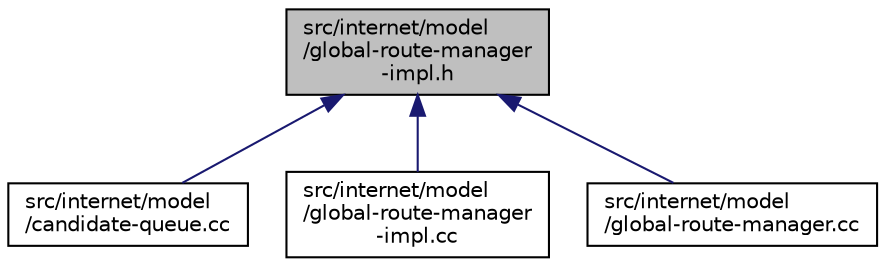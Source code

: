 digraph "src/internet/model/global-route-manager-impl.h"
{
 // LATEX_PDF_SIZE
  edge [fontname="Helvetica",fontsize="10",labelfontname="Helvetica",labelfontsize="10"];
  node [fontname="Helvetica",fontsize="10",shape=record];
  Node1 [label="src/internet/model\l/global-route-manager\l-impl.h",height=0.2,width=0.4,color="black", fillcolor="grey75", style="filled", fontcolor="black",tooltip=" "];
  Node1 -> Node2 [dir="back",color="midnightblue",fontsize="10",style="solid",fontname="Helvetica"];
  Node2 [label="src/internet/model\l/candidate-queue.cc",height=0.2,width=0.4,color="black", fillcolor="white", style="filled",URL="$candidate-queue_8cc.html",tooltip=" "];
  Node1 -> Node3 [dir="back",color="midnightblue",fontsize="10",style="solid",fontname="Helvetica"];
  Node3 [label="src/internet/model\l/global-route-manager\l-impl.cc",height=0.2,width=0.4,color="black", fillcolor="white", style="filled",URL="$global-route-manager-impl_8cc.html",tooltip=" "];
  Node1 -> Node4 [dir="back",color="midnightblue",fontsize="10",style="solid",fontname="Helvetica"];
  Node4 [label="src/internet/model\l/global-route-manager.cc",height=0.2,width=0.4,color="black", fillcolor="white", style="filled",URL="$global-route-manager_8cc.html",tooltip=" "];
}
